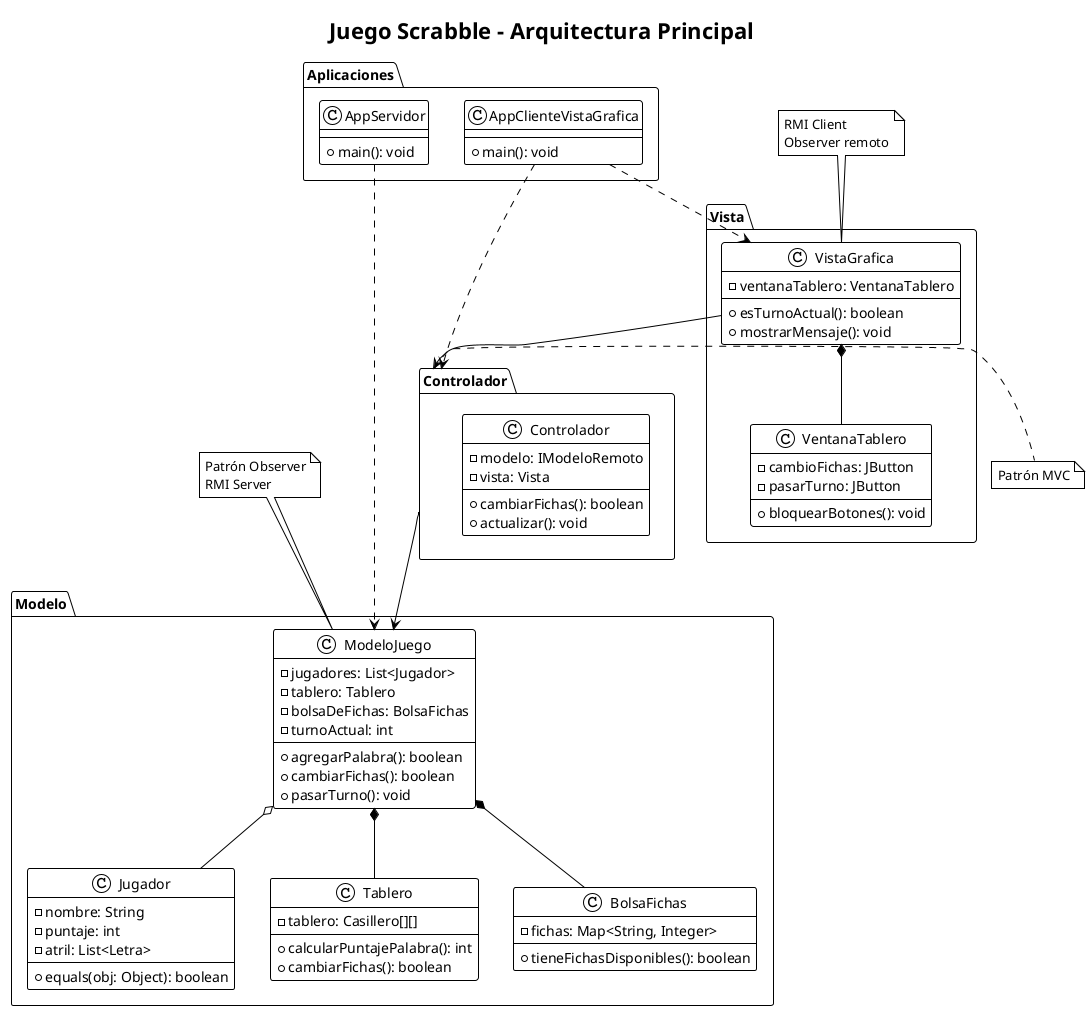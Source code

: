 @startuml Scrabble - Diagrama Simplificado
!theme plain

title Juego Scrabble - Arquitectura Principal

' ============= CAPA MODELO =============
package "Modelo" {
    class ModeloJuego {
        -jugadores: List<Jugador>
        -tablero: Tablero
        -bolsaDeFichas: BolsaFichas
        -turnoActual: int
        +agregarPalabra(): boolean
        +cambiarFichas(): boolean
        +pasarTurno(): void
    }
    
    class Jugador {
        -nombre: String
        -puntaje: int
        -atril: List<Letra>
        +equals(obj: Object): boolean
    }
    
    class Tablero {
        -tablero: Casillero[][]
        +calcularPuntajePalabra(): int
        +cambiarFichas(): boolean
    }
    
    class BolsaFichas {
        -fichas: Map<String, Integer>
        +tieneFichasDisponibles(): boolean
    }
}

' ============= CAPA VISTA =============
package "Vista" {
    class VistaGrafica {
        -ventanaTablero: VentanaTablero
        +esTurnoActual(): boolean
        +mostrarMensaje(): void
    }
    
    class VentanaTablero {
        -cambioFichas: JButton
        -pasarTurno: JButton
        +bloquearBotones(): void
    }
}

' ============= CAPA CONTROLADOR =============
package "Controlador" {
    class Controlador {
        -modelo: IModeloRemoto
        -vista: Vista
        +cambiarFichas(): boolean
        +actualizar(): void
    }
}

' ============= APLICACIONES =============
package "Aplicaciones" {
    class AppServidor {
        +main(): void
    }
    
    class AppClienteVistaGrafica {
        +main(): void
    }
}

' ============= RELACIONES =============
ModeloJuego *-- Tablero
ModeloJuego *-- BolsaFichas
ModeloJuego o-- Jugador

VistaGrafica *-- VentanaTablero
VistaGrafica --> Controlador
Controlador --> ModeloJuego

AppServidor ..> ModeloJuego
AppClienteVistaGrafica ..> VistaGrafica
AppClienteVistaGrafica ..> Controlador

note top of ModeloJuego : Patrón Observer\nRMI Server
note top of VistaGrafica : RMI Client\nObserver remoto
note right of Controlador : Patrón MVC

@enduml
